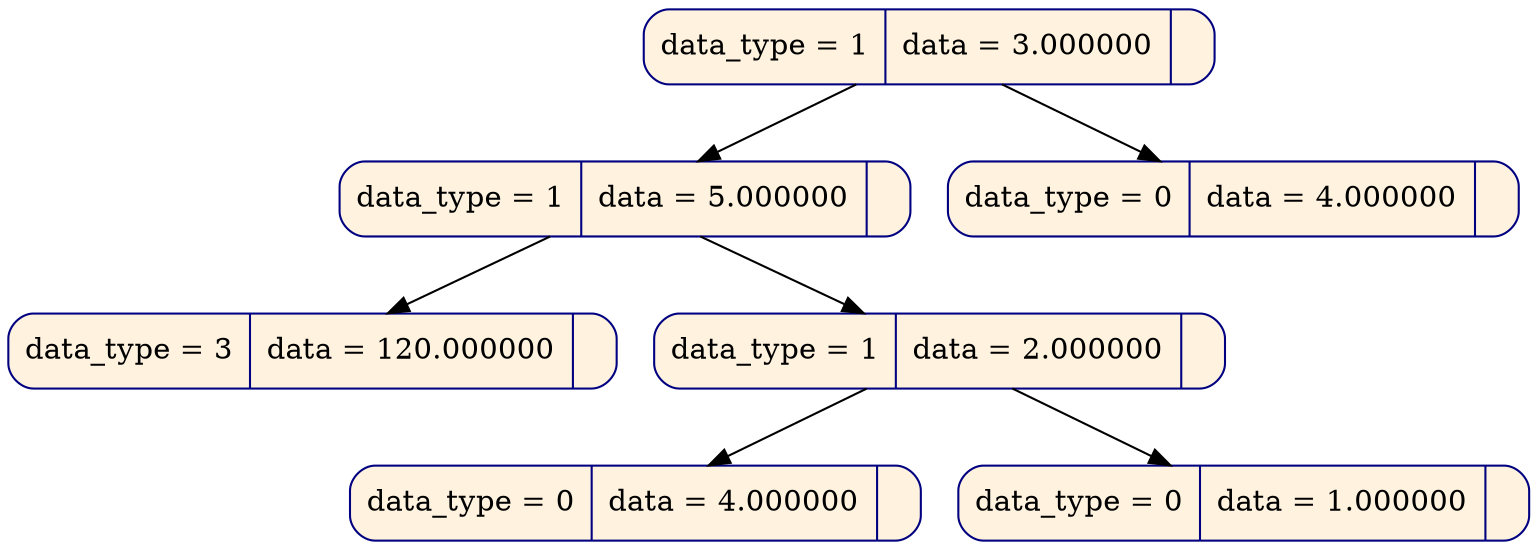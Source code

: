 digraph
{
node [shape = Mrecord, color  = "navy", style = "filled"];
node0x61e0000001a0[label = " data_type = 1 | data = 3.000000 | ", fillcolor = "#fff3e0", rank = 0];
node0x61c000000140[label = " data_type = 1 | data = 5.000000 | ", fillcolor = "#fff3e0", rank = 1];
node0x604000000050[label = " data_type = 3 | data = 120.000000 | ", fillcolor = "#fff3e0", rank = 2];
node0x61c0000000b0[label = " data_type = 1 | data = 2.000000 | ", fillcolor = "#fff3e0", rank = 2];
node0x61c0000000e0[label = " data_type = 0 | data = 4.000000 | ", fillcolor = "#fff3e0", rank = 3];
node0x61c000000110[label = " data_type = 0 | data = 1.000000 | ", fillcolor = "#fff3e0", rank = 3];
node0x61e000000170[label = " data_type = 0 | data = 4.000000 | ", fillcolor = "#fff3e0", rank = 1];
node0x61e0000001a0 -> node0x61c000000140;
node0x61c000000140 -> node0x604000000050;
node0x61c000000140 -> node0x61c0000000b0;
node0x61c0000000b0 -> node0x61c0000000e0;
node0x61c0000000b0 -> node0x61c000000110;
node0x61e0000001a0 -> node0x61e000000170;
}
